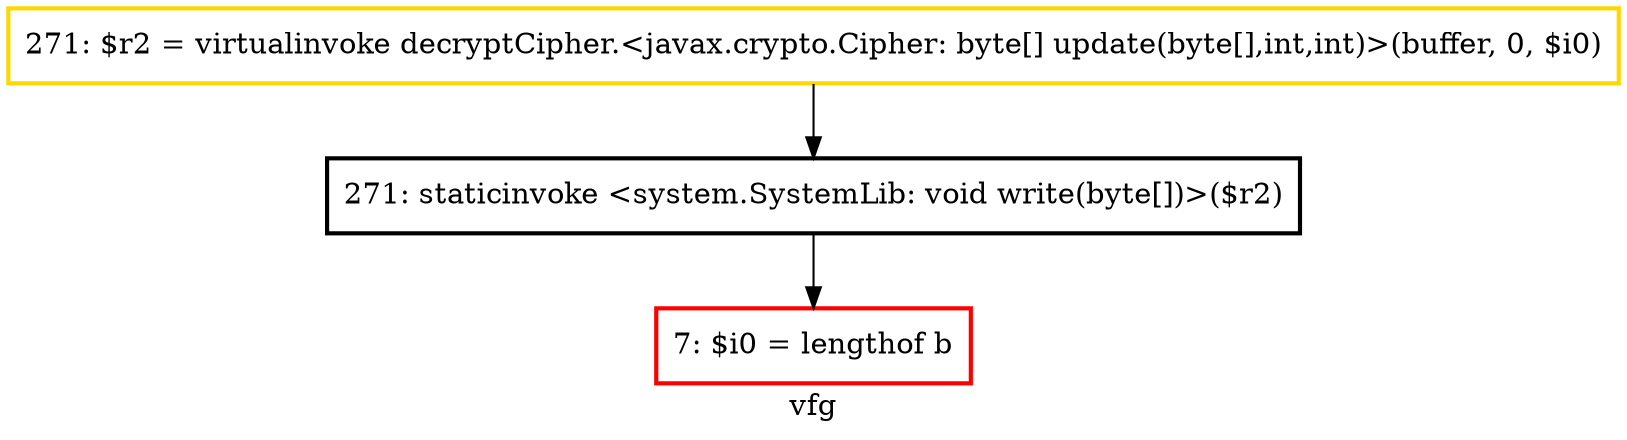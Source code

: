 digraph "vfg" {
    label="vfg";
node [shape=box];
"7: $i0 = lengthof b" [style=bold] [color=red]
"271: staticinvoke <system.SystemLib: void write(byte[])>($r2)" [style=bold]
"271: $r2 = virtualinvoke decryptCipher.<javax.crypto.Cipher: byte[] update(byte[],int,int)>(buffer, 0, $i0)" [style=bold] [color=gold]
"271: $r2 = virtualinvoke decryptCipher.<javax.crypto.Cipher: byte[] update(byte[],int,int)>(buffer, 0, $i0)"->"271: staticinvoke <system.SystemLib: void write(byte[])>($r2)";

"271: staticinvoke <system.SystemLib: void write(byte[])>($r2)"->"7: $i0 = lengthof b";

}